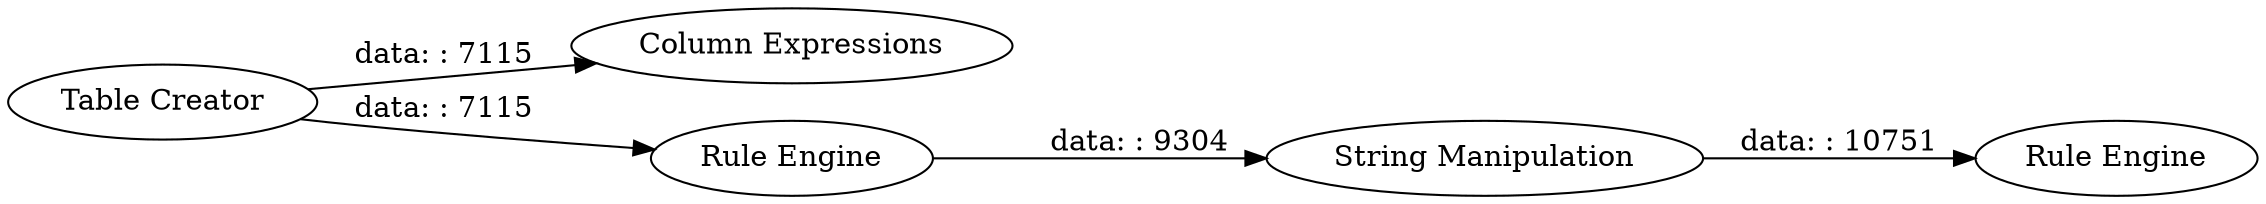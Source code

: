 digraph {
	"-5763523621985933919_521" [label="Column Expressions"]
	"-5763523621985933919_520" [label="Rule Engine"]
	"-5763523621985933919_518" [label="Rule Engine"]
	"-5763523621985933919_517" [label="Table Creator"]
	"-5763523621985933919_519" [label="String Manipulation"]
	"-5763523621985933919_517" -> "-5763523621985933919_521" [label="data: : 7115"]
	"-5763523621985933919_519" -> "-5763523621985933919_520" [label="data: : 10751"]
	"-5763523621985933919_518" -> "-5763523621985933919_519" [label="data: : 9304"]
	"-5763523621985933919_517" -> "-5763523621985933919_518" [label="data: : 7115"]
	rankdir=LR
}
